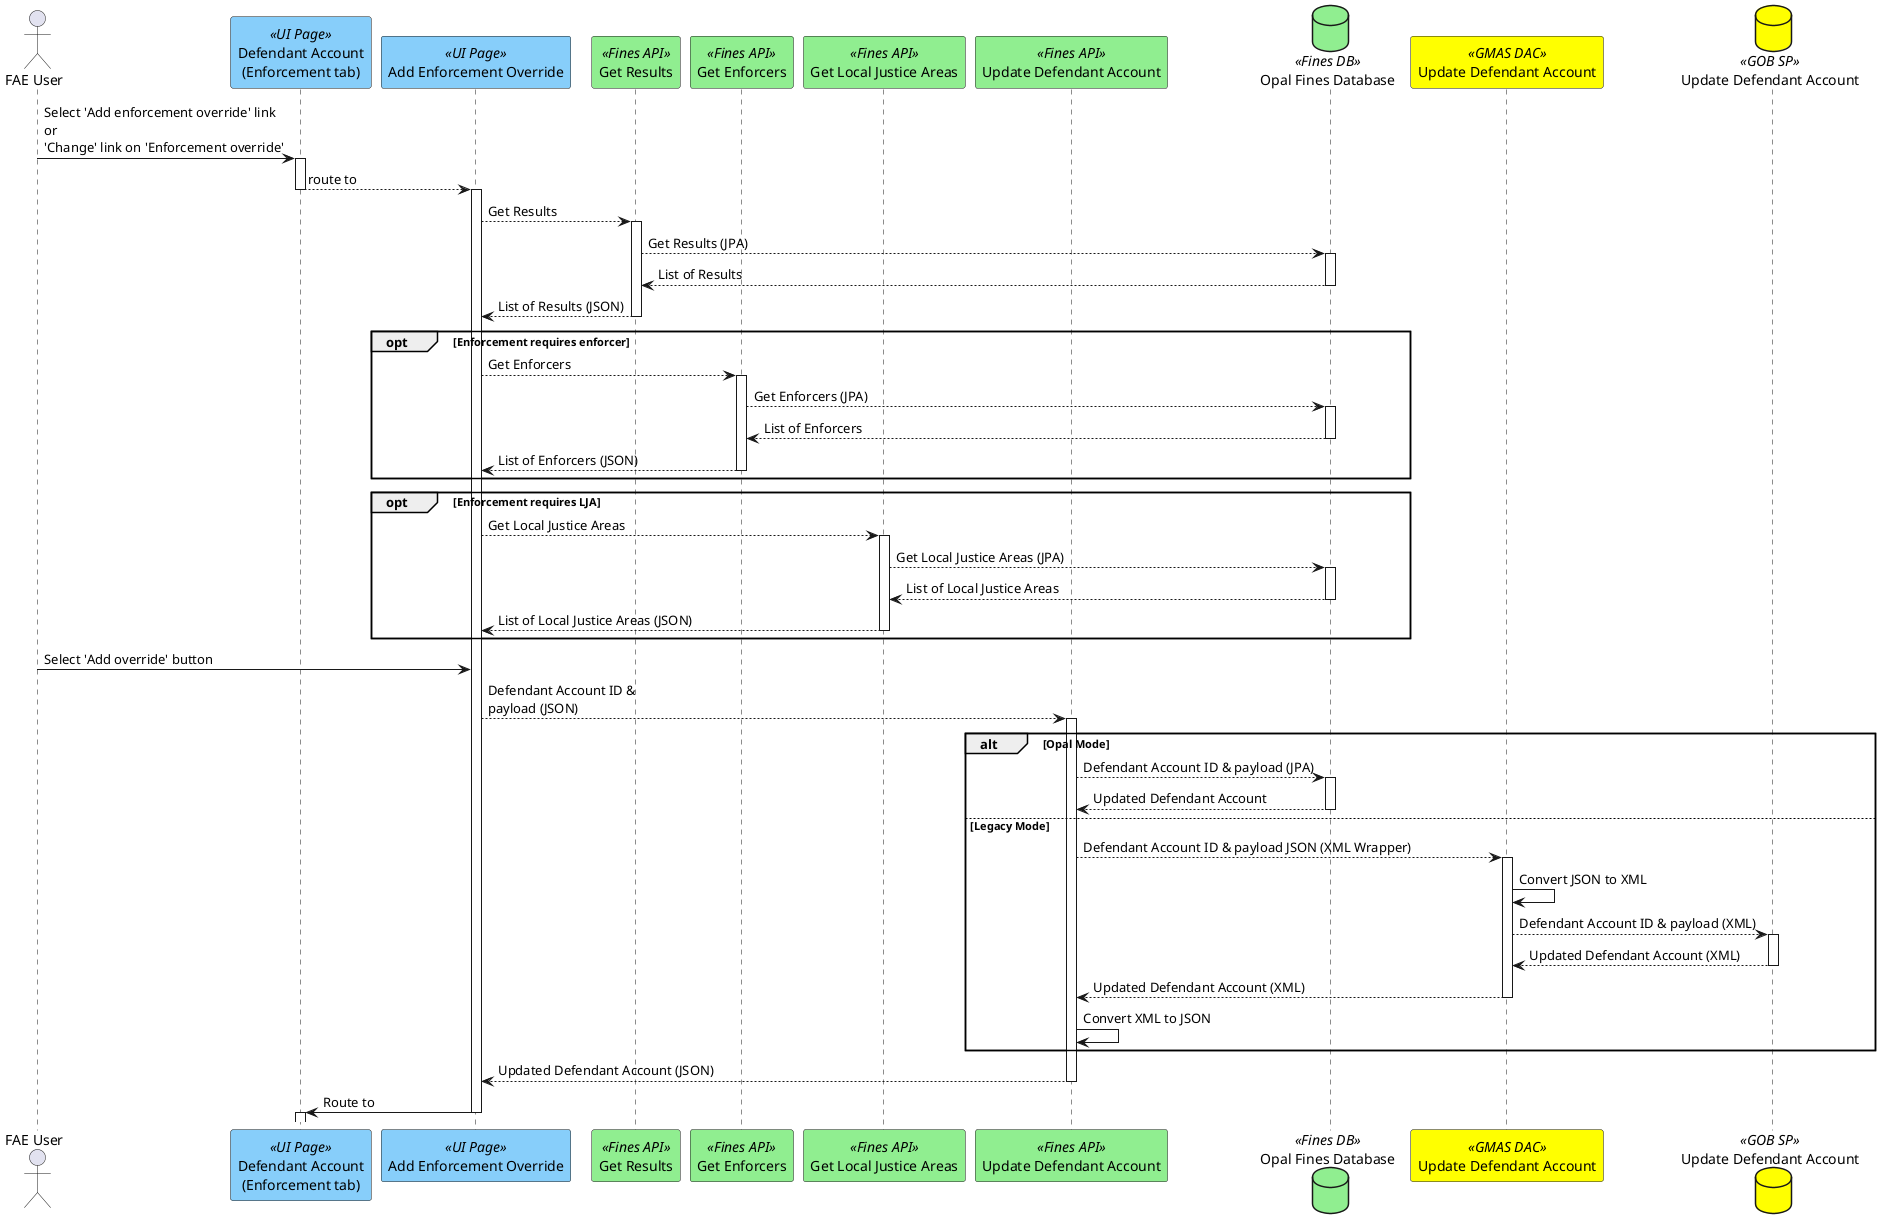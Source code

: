 @startuml
actor "FAE User" as user
participant "Defendant Account\n(Enforcement tab)" as page <<UI Page>> #lightskyblue
participant "Add Enforcement Override" as enfpage <<UI Page>> #lightskyblue
participant "Get Results" as resapi <<Fines API>> #lightgreen
participant "Get Enforcers" as enfapi <<Fines API>> #lightgreen
participant "Get Local Justice Areas" as ljaapi <<Fines API>> #lightgreen
participant "Update Defendant Account" as upapi <<Fines API>> #lightgreen
database "Opal Fines Database" as enfdb <<Fines DB>>  #lightgreen
participant "Update Defendant Account" as gmasdac <<GMAS DAC>> #yellow
database "Update Defendant Account" as enfdblegacy <<GOB SP>> #yellow
user -> page ++: Select 'Add enforcement override' link \nor \n'Change' link on 'Enforcement override'
page --> enfpage --++: route to
enfpage --> resapi ++: Get Results
resapi --> enfdb ++: Get Results (JPA)
enfdb --> resapi --: List of Results
resapi --> enfpage --: List of Results (JSON)
opt Enforcement requires enforcer
enfpage --> enfapi ++: Get Enforcers
enfapi --> enfdb ++: Get Enforcers (JPA)
enfdb --> enfapi --: List of Enforcers
enfapi --> enfpage --: List of Enforcers (JSON)
end
opt Enforcement requires LJA
enfpage --> ljaapi ++: Get Local Justice Areas
ljaapi --> enfdb ++: Get Local Justice Areas (JPA)
enfdb --> ljaapi --: List of Local Justice Areas
ljaapi --> enfpage --: List of Local Justice Areas (JSON)
end
user -> enfpage: Select 'Add override' button
enfpage --> upapi ++: Defendant Account ID & \npayload (JSON)
alt Opal Mode
upapi --> enfdb ++ : Defendant Account ID & payload (JPA)
upapi <-- enfdb --: Updated Defendant Account
else Legacy Mode
upapi --> gmasdac ++ : Defendant Account ID & payload JSON (XML Wrapper)
gmasdac -> gmasdac: Convert JSON to XML
gmasdac --> enfdblegacy ++ : Defendant Account ID & payload (XML)
enfdblegacy --> gmasdac --: Updated Defendant Account (XML)
enfdblegacy --
gmasdac --> upapi --: Updated Defendant Account (XML)
gmasdac --
upapi -> upapi : Convert XML to JSON
end
enfpage <-- upapi -- : Updated Defendant Account (JSON)
enfpage -> page --++: Route to
@enduml